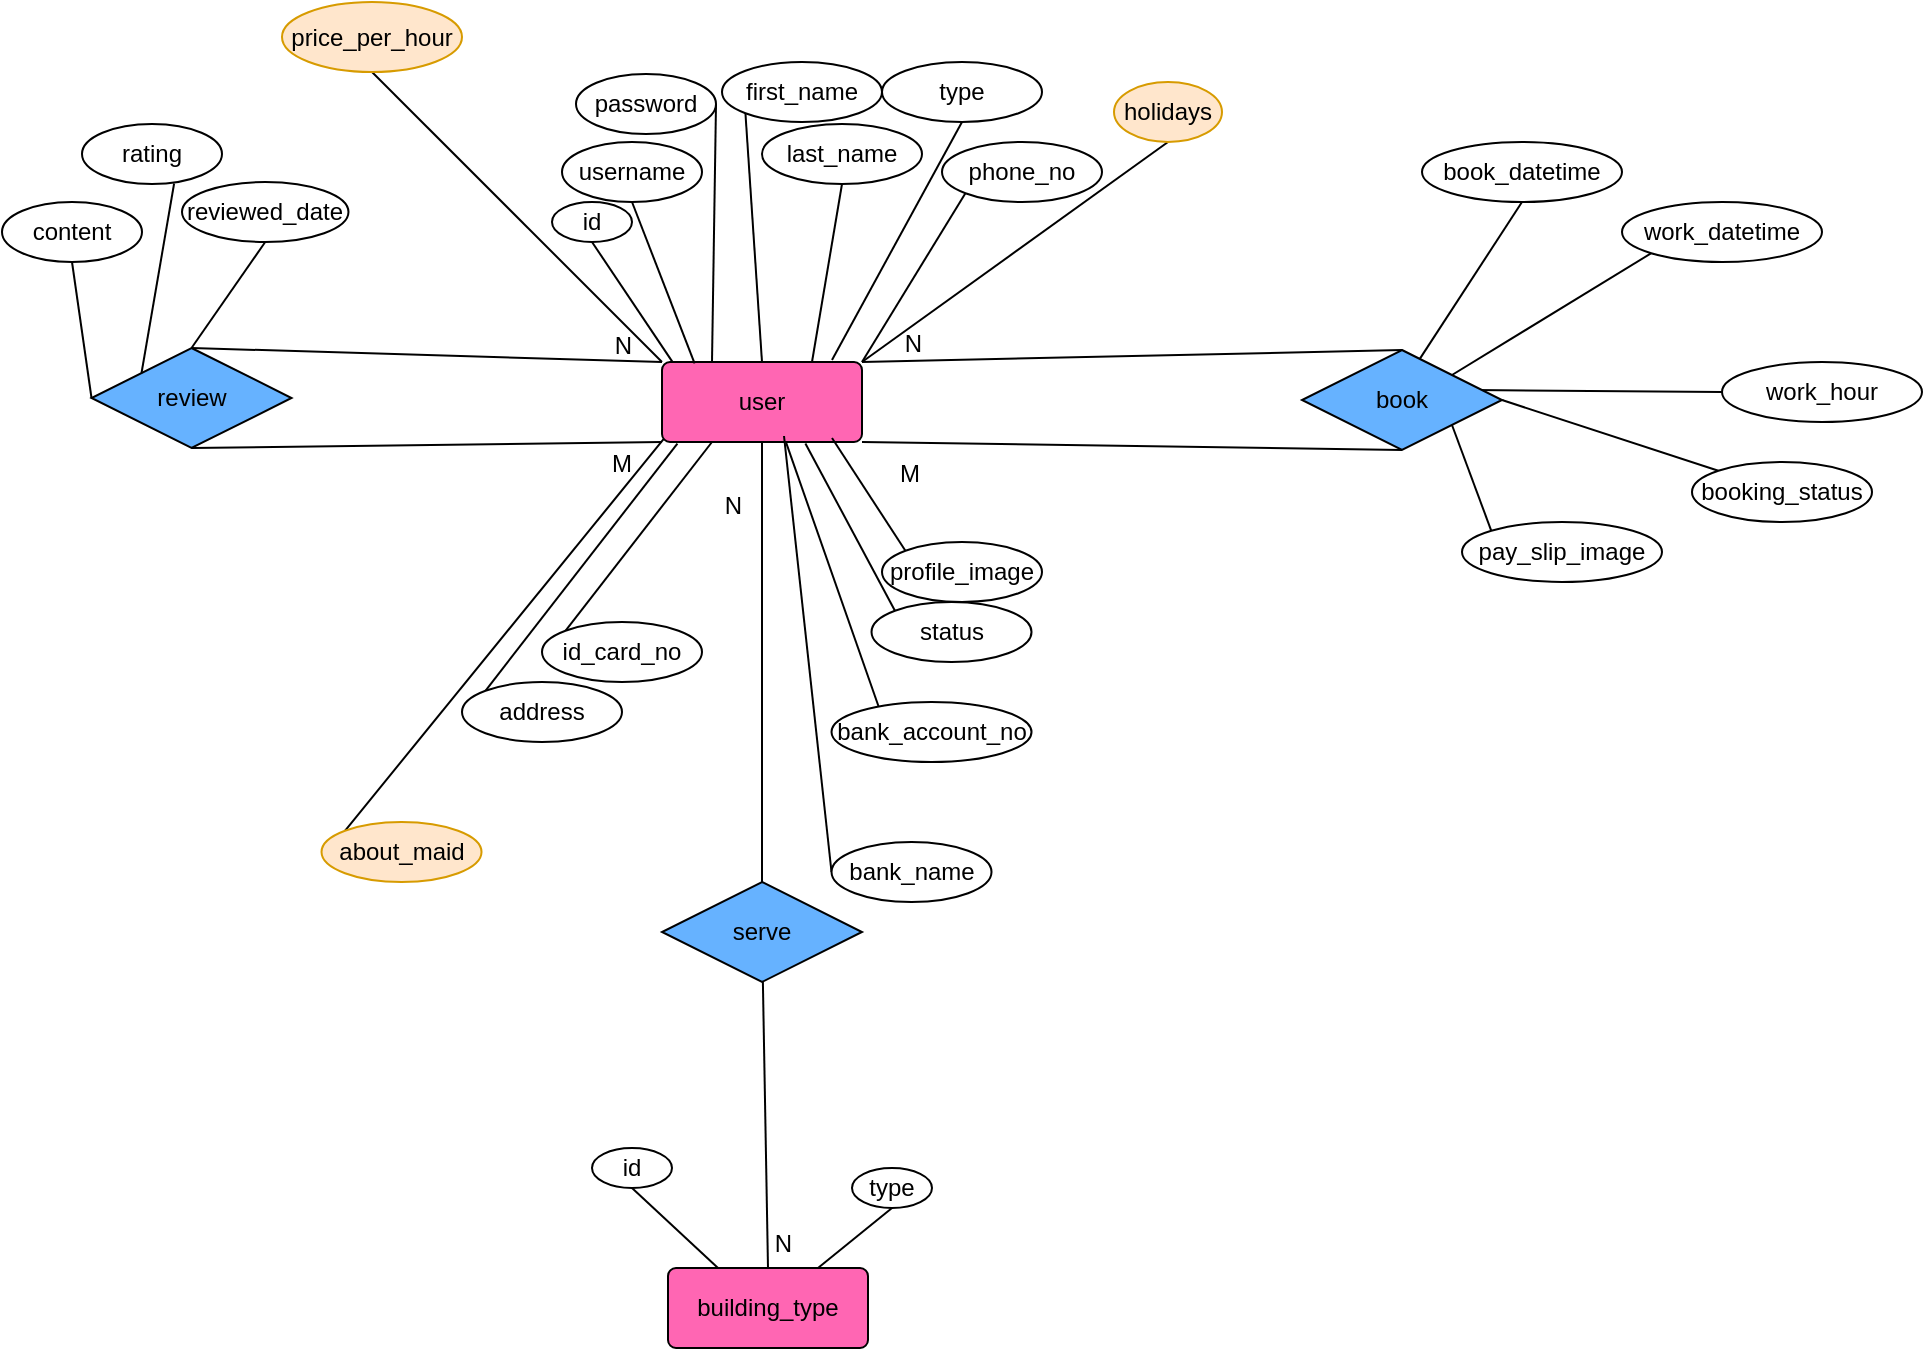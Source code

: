 <mxfile version="12.5.1" type="device"><diagram id="N13bMhgCNAuwqzbYq_ZM" name="Page-1"><mxGraphModel dx="950" dy="509" grid="1" gridSize="10" guides="1" tooltips="1" connect="1" arrows="1" fold="1" page="1" pageScale="1" pageWidth="850" pageHeight="1100" math="0" shadow="0"><root><mxCell id="0"/><mxCell id="1" parent="0"/><mxCell id="i44FQ7raGoP5WfvSLhRo-121" style="edgeStyle=none;rounded=0;orthogonalLoop=1;jettySize=auto;html=1;entryX=0.5;entryY=1;entryDx=0;entryDy=0;endArrow=none;endFill=0;" parent="1" target="i44FQ7raGoP5WfvSLhRo-86" edge="1"><mxGeometry relative="1" as="geometry"><mxPoint x="670" y="580" as="sourcePoint"/></mxGeometry></mxCell><mxCell id="i44FQ7raGoP5WfvSLhRo-170" style="edgeStyle=none;rounded=0;orthogonalLoop=1;jettySize=auto;html=1;entryX=0.5;entryY=1;entryDx=0;entryDy=0;endArrow=none;endFill=0;exitX=0;exitY=0;exitDx=0;exitDy=0;" parent="1" target="i44FQ7raGoP5WfvSLhRo-161" edge="1" source="i44FQ7raGoP5WfvSLhRo-126"><mxGeometry relative="1" as="geometry"><mxPoint x="560" y="570" as="sourcePoint"/></mxGeometry></mxCell><mxCell id="i44FQ7raGoP5WfvSLhRo-123" style="edgeStyle=none;rounded=0;orthogonalLoop=1;jettySize=auto;html=1;exitX=0.25;exitY=0;exitDx=0;exitDy=0;entryX=0.5;entryY=1;entryDx=0;entryDy=0;endArrow=none;endFill=0;" parent="1" source="i44FQ7raGoP5WfvSLhRo-3" target="i44FQ7raGoP5WfvSLhRo-84" edge="1"><mxGeometry relative="1" as="geometry"/></mxCell><mxCell id="i44FQ7raGoP5WfvSLhRo-124" style="edgeStyle=none;rounded=0;orthogonalLoop=1;jettySize=auto;html=1;exitX=0.75;exitY=0;exitDx=0;exitDy=0;entryX=0.5;entryY=1;entryDx=0;entryDy=0;endArrow=none;endFill=0;" parent="1" source="i44FQ7raGoP5WfvSLhRo-3" target="i44FQ7raGoP5WfvSLhRo-85" edge="1"><mxGeometry relative="1" as="geometry"/></mxCell><mxCell id="i44FQ7raGoP5WfvSLhRo-3" value="building_type" style="rounded=1;arcSize=10;whiteSpace=wrap;html=1;align=center;fillColor=#FF66B3;" parent="1" vertex="1"><mxGeometry x="573" y="1033" width="100" height="40" as="geometry"/></mxCell><mxCell id="i44FQ7raGoP5WfvSLhRo-59" style="edgeStyle=none;rounded=0;orthogonalLoop=1;jettySize=auto;html=1;exitX=1;exitY=0.5;exitDx=0;exitDy=0;entryX=0;entryY=0;entryDx=0;entryDy=0;endArrow=none;endFill=0;" parent="1" source="i44FQ7raGoP5WfvSLhRo-20" target="i44FQ7raGoP5WfvSLhRo-55" edge="1"><mxGeometry relative="1" as="geometry"/></mxCell><mxCell id="i44FQ7raGoP5WfvSLhRo-80" style="edgeStyle=none;rounded=0;orthogonalLoop=1;jettySize=auto;html=1;entryX=0;entryY=1;entryDx=0;entryDy=0;endArrow=none;endFill=0;exitX=1;exitY=0;exitDx=0;exitDy=0;" parent="1" source="i44FQ7raGoP5WfvSLhRo-20" target="i44FQ7raGoP5WfvSLhRo-79" edge="1"><mxGeometry relative="1" as="geometry"/></mxCell><mxCell id="i44FQ7raGoP5WfvSLhRo-83" style="edgeStyle=none;rounded=0;orthogonalLoop=1;jettySize=auto;html=1;exitX=0.86;exitY=0.4;exitDx=0;exitDy=0;entryX=0;entryY=0.5;entryDx=0;entryDy=0;endArrow=none;endFill=0;exitPerimeter=0;" parent="1" source="i44FQ7raGoP5WfvSLhRo-20" target="i44FQ7raGoP5WfvSLhRo-82" edge="1"><mxGeometry relative="1" as="geometry"/></mxCell><mxCell id="i44FQ7raGoP5WfvSLhRo-20" value="book" style="shape=rhombus;perimeter=rhombusPerimeter;whiteSpace=wrap;html=1;align=center;fillColor=#66B2FF;" parent="1" vertex="1"><mxGeometry x="890" y="574" width="100" height="50" as="geometry"/></mxCell><mxCell id="i44FQ7raGoP5WfvSLhRo-21" value="serve" style="shape=rhombus;perimeter=rhombusPerimeter;whiteSpace=wrap;html=1;align=center;fillColor=#66B2FF;" parent="1" vertex="1"><mxGeometry x="570" y="840" width="100" height="50" as="geometry"/></mxCell><mxCell id="i44FQ7raGoP5WfvSLhRo-30" value="" style="endArrow=none;html=1;rounded=0;entryX=0.5;entryY=0;entryDx=0;entryDy=0;" parent="1" source="i44FQ7raGoP5WfvSLhRo-21" target="i44FQ7raGoP5WfvSLhRo-3" edge="1"><mxGeometry relative="1" as="geometry"><mxPoint x="625" y="846" as="sourcePoint"/><mxPoint x="725" y="933" as="targetPoint"/></mxGeometry></mxCell><mxCell id="i44FQ7raGoP5WfvSLhRo-31" value="N" style="resizable=0;html=1;align=right;verticalAlign=bottom;" parent="i44FQ7raGoP5WfvSLhRo-30" connectable="0" vertex="1"><mxGeometry x="1" relative="1" as="geometry"><mxPoint x="12.01" y="-3.66" as="offset"/></mxGeometry></mxCell><mxCell id="i44FQ7raGoP5WfvSLhRo-55" value="booking_status" style="ellipse;whiteSpace=wrap;html=1;align=center;" parent="1" vertex="1"><mxGeometry x="1085" y="630" width="90" height="30" as="geometry"/></mxCell><mxCell id="68zNRm4LR38ZYmNySXA_-17" style="edgeStyle=none;rounded=0;orthogonalLoop=1;jettySize=auto;html=1;exitX=0;exitY=0.5;exitDx=0;exitDy=0;entryX=0.5;entryY=1;entryDx=0;entryDy=0;endArrow=none;endFill=0;" parent="1" source="i44FQ7raGoP5WfvSLhRo-61" target="68zNRm4LR38ZYmNySXA_-15" edge="1"><mxGeometry relative="1" as="geometry"/></mxCell><mxCell id="68zNRm4LR38ZYmNySXA_-24" value="" style="edgeStyle=none;rounded=0;orthogonalLoop=1;jettySize=auto;html=1;endArrow=none;endFill=0;entryX=0.5;entryY=1;entryDx=0;entryDy=0;exitX=0.5;exitY=0;exitDx=0;exitDy=0;" parent="1" source="i44FQ7raGoP5WfvSLhRo-61" target="68zNRm4LR38ZYmNySXA_-16" edge="1"><mxGeometry relative="1" as="geometry"><mxPoint x="350" y="582" as="sourcePoint"/></mxGeometry></mxCell><mxCell id="i44FQ7raGoP5WfvSLhRo-61" value="review" style="shape=rhombus;perimeter=rhombusPerimeter;whiteSpace=wrap;html=1;align=center;fillColor=#66B2FF;" parent="1" vertex="1"><mxGeometry x="284.76" y="573" width="100" height="50" as="geometry"/></mxCell><mxCell id="i44FQ7raGoP5WfvSLhRo-79" value="work_datetime" style="ellipse;whiteSpace=wrap;html=1;align=center;" parent="1" vertex="1"><mxGeometry x="1050" y="500" width="100" height="30" as="geometry"/></mxCell><mxCell id="i44FQ7raGoP5WfvSLhRo-82" value="work_hour" style="ellipse;whiteSpace=wrap;html=1;align=center;" parent="1" vertex="1"><mxGeometry x="1100" y="580" width="100" height="30" as="geometry"/></mxCell><mxCell id="i44FQ7raGoP5WfvSLhRo-84" value="id" style="ellipse;whiteSpace=wrap;html=1;align=center;" parent="1" vertex="1"><mxGeometry x="535" y="973" width="40" height="20" as="geometry"/></mxCell><mxCell id="i44FQ7raGoP5WfvSLhRo-85" value="type" style="ellipse;whiteSpace=wrap;html=1;align=center;" parent="1" vertex="1"><mxGeometry x="665" y="983" width="40" height="20" as="geometry"/></mxCell><mxCell id="i44FQ7raGoP5WfvSLhRo-86" value="holidays" style="ellipse;whiteSpace=wrap;html=1;align=center;fillColor=#ffe6cc;strokeColor=#d79b00;" parent="1" vertex="1"><mxGeometry x="796" y="440" width="54" height="30" as="geometry"/></mxCell><mxCell id="i44FQ7raGoP5WfvSLhRo-95" style="edgeStyle=none;rounded=0;orthogonalLoop=1;jettySize=auto;html=1;exitX=0;exitY=0;exitDx=0;exitDy=0;endArrow=none;endFill=0;entryX=0.023;entryY=0.918;entryDx=0;entryDy=0;entryPerimeter=0;" parent="1" source="i44FQ7raGoP5WfvSLhRo-89" edge="1" target="i44FQ7raGoP5WfvSLhRo-126"><mxGeometry relative="1" as="geometry"><mxPoint x="570" y="620" as="targetPoint"/></mxGeometry></mxCell><mxCell id="i44FQ7raGoP5WfvSLhRo-89" value="about_maid" style="ellipse;whiteSpace=wrap;html=1;align=center;fillColor=#ffe6cc;strokeColor=#d79b00;" parent="1" vertex="1"><mxGeometry x="399.76" y="810" width="80" height="30" as="geometry"/></mxCell><mxCell id="i44FQ7raGoP5WfvSLhRo-157" style="edgeStyle=none;rounded=0;orthogonalLoop=1;jettySize=auto;html=1;exitX=0;exitY=1;exitDx=0;exitDy=0;entryX=1;entryY=0;entryDx=0;entryDy=0;endArrow=none;endFill=0;" parent="1" source="i44FQ7raGoP5WfvSLhRo-107" target="i44FQ7raGoP5WfvSLhRo-126" edge="1"><mxGeometry relative="1" as="geometry"/></mxCell><mxCell id="i44FQ7raGoP5WfvSLhRo-107" value="phone_no" style="ellipse;whiteSpace=wrap;html=1;align=center;" parent="1" vertex="1"><mxGeometry x="710" y="470" width="80" height="30" as="geometry"/></mxCell><mxCell id="i44FQ7raGoP5WfvSLhRo-151" style="edgeStyle=none;rounded=0;orthogonalLoop=1;jettySize=auto;html=1;entryX=0.5;entryY=1;entryDx=0;entryDy=0;endArrow=none;endFill=0;exitX=0.069;exitY=0.061;exitDx=0;exitDy=0;exitPerimeter=0;" parent="1" source="i44FQ7raGoP5WfvSLhRo-126" target="i44FQ7raGoP5WfvSLhRo-132" edge="1"><mxGeometry relative="1" as="geometry"><mxPoint x="580" y="580" as="sourcePoint"/></mxGeometry></mxCell><mxCell id="i44FQ7raGoP5WfvSLhRo-154" style="edgeStyle=none;rounded=0;orthogonalLoop=1;jettySize=auto;html=1;exitX=0.5;exitY=0;exitDx=0;exitDy=0;entryX=0;entryY=1;entryDx=0;entryDy=0;endArrow=none;endFill=0;" parent="1" source="i44FQ7raGoP5WfvSLhRo-126" target="i44FQ7raGoP5WfvSLhRo-131" edge="1"><mxGeometry relative="1" as="geometry"/></mxCell><mxCell id="i44FQ7raGoP5WfvSLhRo-156" style="edgeStyle=none;rounded=0;orthogonalLoop=1;jettySize=auto;html=1;exitX=0.85;exitY=-0.025;exitDx=0;exitDy=0;entryX=0.5;entryY=1;entryDx=0;entryDy=0;endArrow=none;endFill=0;exitPerimeter=0;" parent="1" source="i44FQ7raGoP5WfvSLhRo-126" target="i44FQ7raGoP5WfvSLhRo-150" edge="1"><mxGeometry relative="1" as="geometry"/></mxCell><mxCell id="i44FQ7raGoP5WfvSLhRo-167" style="edgeStyle=none;rounded=0;orthogonalLoop=1;jettySize=auto;html=1;exitX=0.618;exitY=0.99;exitDx=0;exitDy=0;endArrow=none;endFill=0;exitPerimeter=0;entryX=0.252;entryY=0.233;entryDx=0;entryDy=0;entryPerimeter=0;" parent="1" source="i44FQ7raGoP5WfvSLhRo-126" target="i44FQ7raGoP5WfvSLhRo-166" edge="1"><mxGeometry relative="1" as="geometry"><mxPoint x="640" y="730" as="targetPoint"/></mxGeometry></mxCell><mxCell id="i44FQ7raGoP5WfvSLhRo-126" value="user" style="rounded=1;arcSize=10;whiteSpace=wrap;html=1;align=center;fillColor=#FF66B3;" parent="1" vertex="1"><mxGeometry x="570" y="580" width="100" height="40" as="geometry"/></mxCell><mxCell id="i44FQ7raGoP5WfvSLhRo-152" style="edgeStyle=none;rounded=0;orthogonalLoop=1;jettySize=auto;html=1;exitX=0.5;exitY=1;exitDx=0;exitDy=0;endArrow=none;endFill=0;entryX=0.163;entryY=0.018;entryDx=0;entryDy=0;entryPerimeter=0;" parent="1" source="i44FQ7raGoP5WfvSLhRo-127" target="i44FQ7raGoP5WfvSLhRo-126" edge="1"><mxGeometry relative="1" as="geometry"><mxPoint x="585" y="570" as="targetPoint"/></mxGeometry></mxCell><mxCell id="i44FQ7raGoP5WfvSLhRo-127" value="username" style="ellipse;whiteSpace=wrap;html=1;align=center;" parent="1" vertex="1"><mxGeometry x="520" y="470" width="70" height="30" as="geometry"/></mxCell><mxCell id="i44FQ7raGoP5WfvSLhRo-153" style="edgeStyle=none;rounded=0;orthogonalLoop=1;jettySize=auto;html=1;exitX=1;exitY=0.5;exitDx=0;exitDy=0;entryX=0.25;entryY=0;entryDx=0;entryDy=0;endArrow=none;endFill=0;" parent="1" source="i44FQ7raGoP5WfvSLhRo-128" target="i44FQ7raGoP5WfvSLhRo-126" edge="1"><mxGeometry relative="1" as="geometry"/></mxCell><mxCell id="i44FQ7raGoP5WfvSLhRo-128" value="password" style="ellipse;whiteSpace=wrap;html=1;align=center;" parent="1" vertex="1"><mxGeometry x="527" y="436" width="70" height="30" as="geometry"/></mxCell><mxCell id="i44FQ7raGoP5WfvSLhRo-155" style="edgeStyle=none;rounded=0;orthogonalLoop=1;jettySize=auto;html=1;exitX=0.5;exitY=1;exitDx=0;exitDy=0;entryX=0.75;entryY=0;entryDx=0;entryDy=0;endArrow=none;endFill=0;" parent="1" source="i44FQ7raGoP5WfvSLhRo-130" target="i44FQ7raGoP5WfvSLhRo-126" edge="1"><mxGeometry relative="1" as="geometry"/></mxCell><mxCell id="i44FQ7raGoP5WfvSLhRo-130" value="last_name" style="ellipse;whiteSpace=wrap;html=1;align=center;" parent="1" vertex="1"><mxGeometry x="620" y="461" width="80" height="30" as="geometry"/></mxCell><mxCell id="i44FQ7raGoP5WfvSLhRo-131" value="first_name" style="ellipse;whiteSpace=wrap;html=1;align=center;" parent="1" vertex="1"><mxGeometry x="600" y="430" width="80" height="30" as="geometry"/></mxCell><mxCell id="i44FQ7raGoP5WfvSLhRo-132" value="id" style="ellipse;whiteSpace=wrap;html=1;align=center;" parent="1" vertex="1"><mxGeometry x="515" y="500" width="40" height="20" as="geometry"/></mxCell><mxCell id="i44FQ7raGoP5WfvSLhRo-159" style="edgeStyle=none;rounded=0;orthogonalLoop=1;jettySize=auto;html=1;exitX=0;exitY=0;exitDx=0;exitDy=0;endArrow=none;endFill=0;" parent="1" source="i44FQ7raGoP5WfvSLhRo-133" edge="1"><mxGeometry relative="1" as="geometry"><mxPoint x="655" y="618" as="targetPoint"/></mxGeometry></mxCell><mxCell id="i44FQ7raGoP5WfvSLhRo-133" value="profile_image" style="ellipse;whiteSpace=wrap;html=1;align=center;" parent="1" vertex="1"><mxGeometry x="680" y="670" width="80" height="30" as="geometry"/></mxCell><mxCell id="i44FQ7raGoP5WfvSLhRo-150" value="type" style="ellipse;whiteSpace=wrap;html=1;align=center;" parent="1" vertex="1"><mxGeometry x="680" y="430" width="80" height="30" as="geometry"/></mxCell><mxCell id="i44FQ7raGoP5WfvSLhRo-171" style="edgeStyle=none;rounded=0;orthogonalLoop=1;jettySize=auto;html=1;exitX=0;exitY=0;exitDx=0;exitDy=0;endArrow=none;endFill=0;entryX=1;entryY=1;entryDx=0;entryDy=0;" parent="1" source="i44FQ7raGoP5WfvSLhRo-160" target="i44FQ7raGoP5WfvSLhRo-20" edge="1"><mxGeometry relative="1" as="geometry"><mxPoint x="1020" y="640" as="targetPoint"/></mxGeometry></mxCell><mxCell id="i44FQ7raGoP5WfvSLhRo-160" value="pay_slip_image" style="ellipse;whiteSpace=wrap;html=1;align=center;" parent="1" vertex="1"><mxGeometry x="970" y="660" width="100" height="30" as="geometry"/></mxCell><mxCell id="i44FQ7raGoP5WfvSLhRo-161" value="price_per_hour" style="ellipse;whiteSpace=wrap;html=1;align=center;fillColor=#ffe6cc;strokeColor=#d79b00;" parent="1" vertex="1"><mxGeometry x="380" y="400" width="90" height="35" as="geometry"/></mxCell><mxCell id="i44FQ7raGoP5WfvSLhRo-163" style="edgeStyle=none;rounded=0;orthogonalLoop=1;jettySize=auto;html=1;exitX=0;exitY=0;exitDx=0;exitDy=0;endArrow=none;endFill=0;entryX=0.077;entryY=1.019;entryDx=0;entryDy=0;entryPerimeter=0;" parent="1" source="i44FQ7raGoP5WfvSLhRo-162" target="i44FQ7raGoP5WfvSLhRo-126" edge="1"><mxGeometry relative="1" as="geometry"><mxPoint x="500.24" y="640" as="targetPoint"/></mxGeometry></mxCell><mxCell id="i44FQ7raGoP5WfvSLhRo-162" value="address" style="ellipse;whiteSpace=wrap;html=1;align=center;" parent="1" vertex="1"><mxGeometry x="470" y="740" width="80" height="30" as="geometry"/></mxCell><mxCell id="i44FQ7raGoP5WfvSLhRo-165" style="edgeStyle=none;rounded=0;orthogonalLoop=1;jettySize=auto;html=1;exitX=0;exitY=0;exitDx=0;exitDy=0;entryX=0.25;entryY=1;entryDx=0;entryDy=0;endArrow=none;endFill=0;" parent="1" source="i44FQ7raGoP5WfvSLhRo-164" target="i44FQ7raGoP5WfvSLhRo-126" edge="1"><mxGeometry relative="1" as="geometry"/></mxCell><mxCell id="i44FQ7raGoP5WfvSLhRo-164" value="id_card_no" style="ellipse;whiteSpace=wrap;html=1;align=center;" parent="1" vertex="1"><mxGeometry x="510" y="710" width="80" height="30" as="geometry"/></mxCell><mxCell id="i44FQ7raGoP5WfvSLhRo-166" value="bank_account_no" style="ellipse;whiteSpace=wrap;html=1;align=center;" parent="1" vertex="1"><mxGeometry x="654.76" y="750" width="100" height="30" as="geometry"/></mxCell><mxCell id="i44FQ7raGoP5WfvSLhRo-169" style="edgeStyle=none;rounded=0;orthogonalLoop=1;jettySize=auto;html=1;exitX=0;exitY=0.5;exitDx=0;exitDy=0;entryX=0.61;entryY=0.925;entryDx=0;entryDy=0;endArrow=none;endFill=0;entryPerimeter=0;" parent="1" source="i44FQ7raGoP5WfvSLhRo-168" target="i44FQ7raGoP5WfvSLhRo-126" edge="1"><mxGeometry relative="1" as="geometry"/></mxCell><mxCell id="i44FQ7raGoP5WfvSLhRo-168" value="bank_name" style="ellipse;whiteSpace=wrap;html=1;align=center;" parent="1" vertex="1"><mxGeometry x="654.76" y="820" width="80" height="30" as="geometry"/></mxCell><mxCell id="i44FQ7raGoP5WfvSLhRo-207" value="" style="endArrow=none;html=1;rounded=0;entryX=0.5;entryY=1;entryDx=0;entryDy=0;exitX=0.5;exitY=0;exitDx=0;exitDy=0;" parent="1" source="i44FQ7raGoP5WfvSLhRo-21" target="i44FQ7raGoP5WfvSLhRo-126" edge="1"><mxGeometry relative="1" as="geometry"><mxPoint x="515" y="773" as="sourcePoint"/><mxPoint x="615" y="623" as="targetPoint"/></mxGeometry></mxCell><mxCell id="i44FQ7raGoP5WfvSLhRo-208" value="N" style="resizable=0;html=1;align=right;verticalAlign=bottom;" parent="i44FQ7raGoP5WfvSLhRo-207" connectable="0" vertex="1"><mxGeometry x="1" relative="1" as="geometry"><mxPoint x="-10" y="40" as="offset"/></mxGeometry></mxCell><mxCell id="i44FQ7raGoP5WfvSLhRo-209" style="edgeStyle=none;rounded=0;orthogonalLoop=1;jettySize=auto;html=1;exitX=1;exitY=0;exitDx=0;exitDy=0;endArrow=none;endFill=0;" parent="1" source="i44FQ7raGoP5WfvSLhRo-21" target="i44FQ7raGoP5WfvSLhRo-21" edge="1"><mxGeometry relative="1" as="geometry"/></mxCell><mxCell id="68zNRm4LR38ZYmNySXA_-11" style="edgeStyle=none;rounded=0;orthogonalLoop=1;jettySize=auto;html=1;exitX=0;exitY=0;exitDx=0;exitDy=0;entryX=0.717;entryY=1.018;entryDx=0;entryDy=0;entryPerimeter=0;endArrow=none;endFill=0;" parent="1" source="68zNRm4LR38ZYmNySXA_-1" target="i44FQ7raGoP5WfvSLhRo-126" edge="1"><mxGeometry relative="1" as="geometry"/></mxCell><mxCell id="68zNRm4LR38ZYmNySXA_-1" value="status" style="ellipse;whiteSpace=wrap;html=1;align=center;" parent="1" vertex="1"><mxGeometry x="674.76" y="700" width="80" height="30" as="geometry"/></mxCell><mxCell id="68zNRm4LR38ZYmNySXA_-5" value="" style="endArrow=none;html=1;rounded=0;entryX=0;entryY=0;entryDx=0;entryDy=0;exitX=0.5;exitY=0;exitDx=0;exitDy=0;" parent="1" source="i44FQ7raGoP5WfvSLhRo-61" target="i44FQ7raGoP5WfvSLhRo-126" edge="1"><mxGeometry relative="1" as="geometry"><mxPoint x="349.76" y="580" as="sourcePoint"/><mxPoint x="509.76" y="580" as="targetPoint"/></mxGeometry></mxCell><mxCell id="68zNRm4LR38ZYmNySXA_-6" value="N" style="resizable=0;html=1;align=right;verticalAlign=bottom;" parent="68zNRm4LR38ZYmNySXA_-5" connectable="0" vertex="1"><mxGeometry x="1" relative="1" as="geometry"><mxPoint x="-14.9" y="0.01" as="offset"/></mxGeometry></mxCell><mxCell id="68zNRm4LR38ZYmNySXA_-7" value="" style="endArrow=none;html=1;rounded=0;exitX=0.5;exitY=1;exitDx=0;exitDy=0;entryX=0;entryY=1;entryDx=0;entryDy=0;" parent="1" source="i44FQ7raGoP5WfvSLhRo-61" target="i44FQ7raGoP5WfvSLhRo-126" edge="1"><mxGeometry relative="1" as="geometry"><mxPoint x="440" y="621" as="sourcePoint"/><mxPoint x="480" y="650" as="targetPoint"/></mxGeometry></mxCell><mxCell id="68zNRm4LR38ZYmNySXA_-8" value="M" style="resizable=0;html=1;align=right;verticalAlign=bottom;" parent="68zNRm4LR38ZYmNySXA_-7" connectable="0" vertex="1"><mxGeometry x="1" relative="1" as="geometry"><mxPoint x="-14.86" y="20" as="offset"/></mxGeometry></mxCell><mxCell id="68zNRm4LR38ZYmNySXA_-18" style="edgeStyle=none;rounded=0;orthogonalLoop=1;jettySize=auto;html=1;exitX=0.658;exitY=0.992;exitDx=0;exitDy=0;entryX=0;entryY=0;entryDx=0;entryDy=0;endArrow=none;endFill=0;exitPerimeter=0;" parent="1" source="68zNRm4LR38ZYmNySXA_-14" target="i44FQ7raGoP5WfvSLhRo-61" edge="1"><mxGeometry relative="1" as="geometry"/></mxCell><mxCell id="68zNRm4LR38ZYmNySXA_-14" value="rating" style="ellipse;whiteSpace=wrap;html=1;align=center;" parent="1" vertex="1"><mxGeometry x="280" y="461" width="70" height="30" as="geometry"/></mxCell><mxCell id="68zNRm4LR38ZYmNySXA_-15" value="content" style="ellipse;whiteSpace=wrap;html=1;align=center;" parent="1" vertex="1"><mxGeometry x="240" y="500" width="70" height="30" as="geometry"/></mxCell><mxCell id="68zNRm4LR38ZYmNySXA_-16" value="reviewed_date" style="ellipse;whiteSpace=wrap;html=1;align=center;" parent="1" vertex="1"><mxGeometry x="330" y="490" width="83.24" height="30" as="geometry"/></mxCell><mxCell id="68zNRm4LR38ZYmNySXA_-20" value="" style="endArrow=none;html=1;rounded=0;exitX=0.5;exitY=0;exitDx=0;exitDy=0;entryX=1;entryY=0;entryDx=0;entryDy=0;" parent="1" source="i44FQ7raGoP5WfvSLhRo-20" target="i44FQ7raGoP5WfvSLhRo-126" edge="1"><mxGeometry relative="1" as="geometry"><mxPoint x="750" y="630" as="sourcePoint"/><mxPoint x="720" y="610" as="targetPoint"/></mxGeometry></mxCell><mxCell id="68zNRm4LR38ZYmNySXA_-21" value="N" style="resizable=0;html=1;align=right;verticalAlign=bottom;" parent="68zNRm4LR38ZYmNySXA_-20" connectable="0" vertex="1"><mxGeometry x="1" relative="1" as="geometry"><mxPoint x="30" as="offset"/></mxGeometry></mxCell><mxCell id="68zNRm4LR38ZYmNySXA_-26" value="" style="endArrow=none;html=1;rounded=0;exitX=0.5;exitY=1;exitDx=0;exitDy=0;entryX=1;entryY=1;entryDx=0;entryDy=0;" parent="1" source="i44FQ7raGoP5WfvSLhRo-20" target="i44FQ7raGoP5WfvSLhRo-126" edge="1"><mxGeometry relative="1" as="geometry"><mxPoint x="710" y="646.5" as="sourcePoint"/><mxPoint x="680" y="630" as="targetPoint"/></mxGeometry></mxCell><mxCell id="68zNRm4LR38ZYmNySXA_-27" value="M" style="resizable=0;html=1;align=right;verticalAlign=bottom;" parent="68zNRm4LR38ZYmNySXA_-26" connectable="0" vertex="1"><mxGeometry x="1" relative="1" as="geometry"><mxPoint x="29.82" y="24.99" as="offset"/></mxGeometry></mxCell><mxCell id="TvBB0q6bS_LLhbzI07_Y-3" style="edgeStyle=none;rounded=0;orthogonalLoop=1;jettySize=auto;html=1;exitX=0.5;exitY=1;exitDx=0;exitDy=0;entryX=0.589;entryY=0.089;entryDx=0;entryDy=0;entryPerimeter=0;endArrow=none;endFill=0;" edge="1" parent="1" source="TvBB0q6bS_LLhbzI07_Y-2" target="i44FQ7raGoP5WfvSLhRo-20"><mxGeometry relative="1" as="geometry"/></mxCell><mxCell id="TvBB0q6bS_LLhbzI07_Y-2" value="book_datetime" style="ellipse;whiteSpace=wrap;html=1;align=center;" vertex="1" parent="1"><mxGeometry x="950" y="470" width="100" height="30" as="geometry"/></mxCell></root></mxGraphModel></diagram></mxfile>